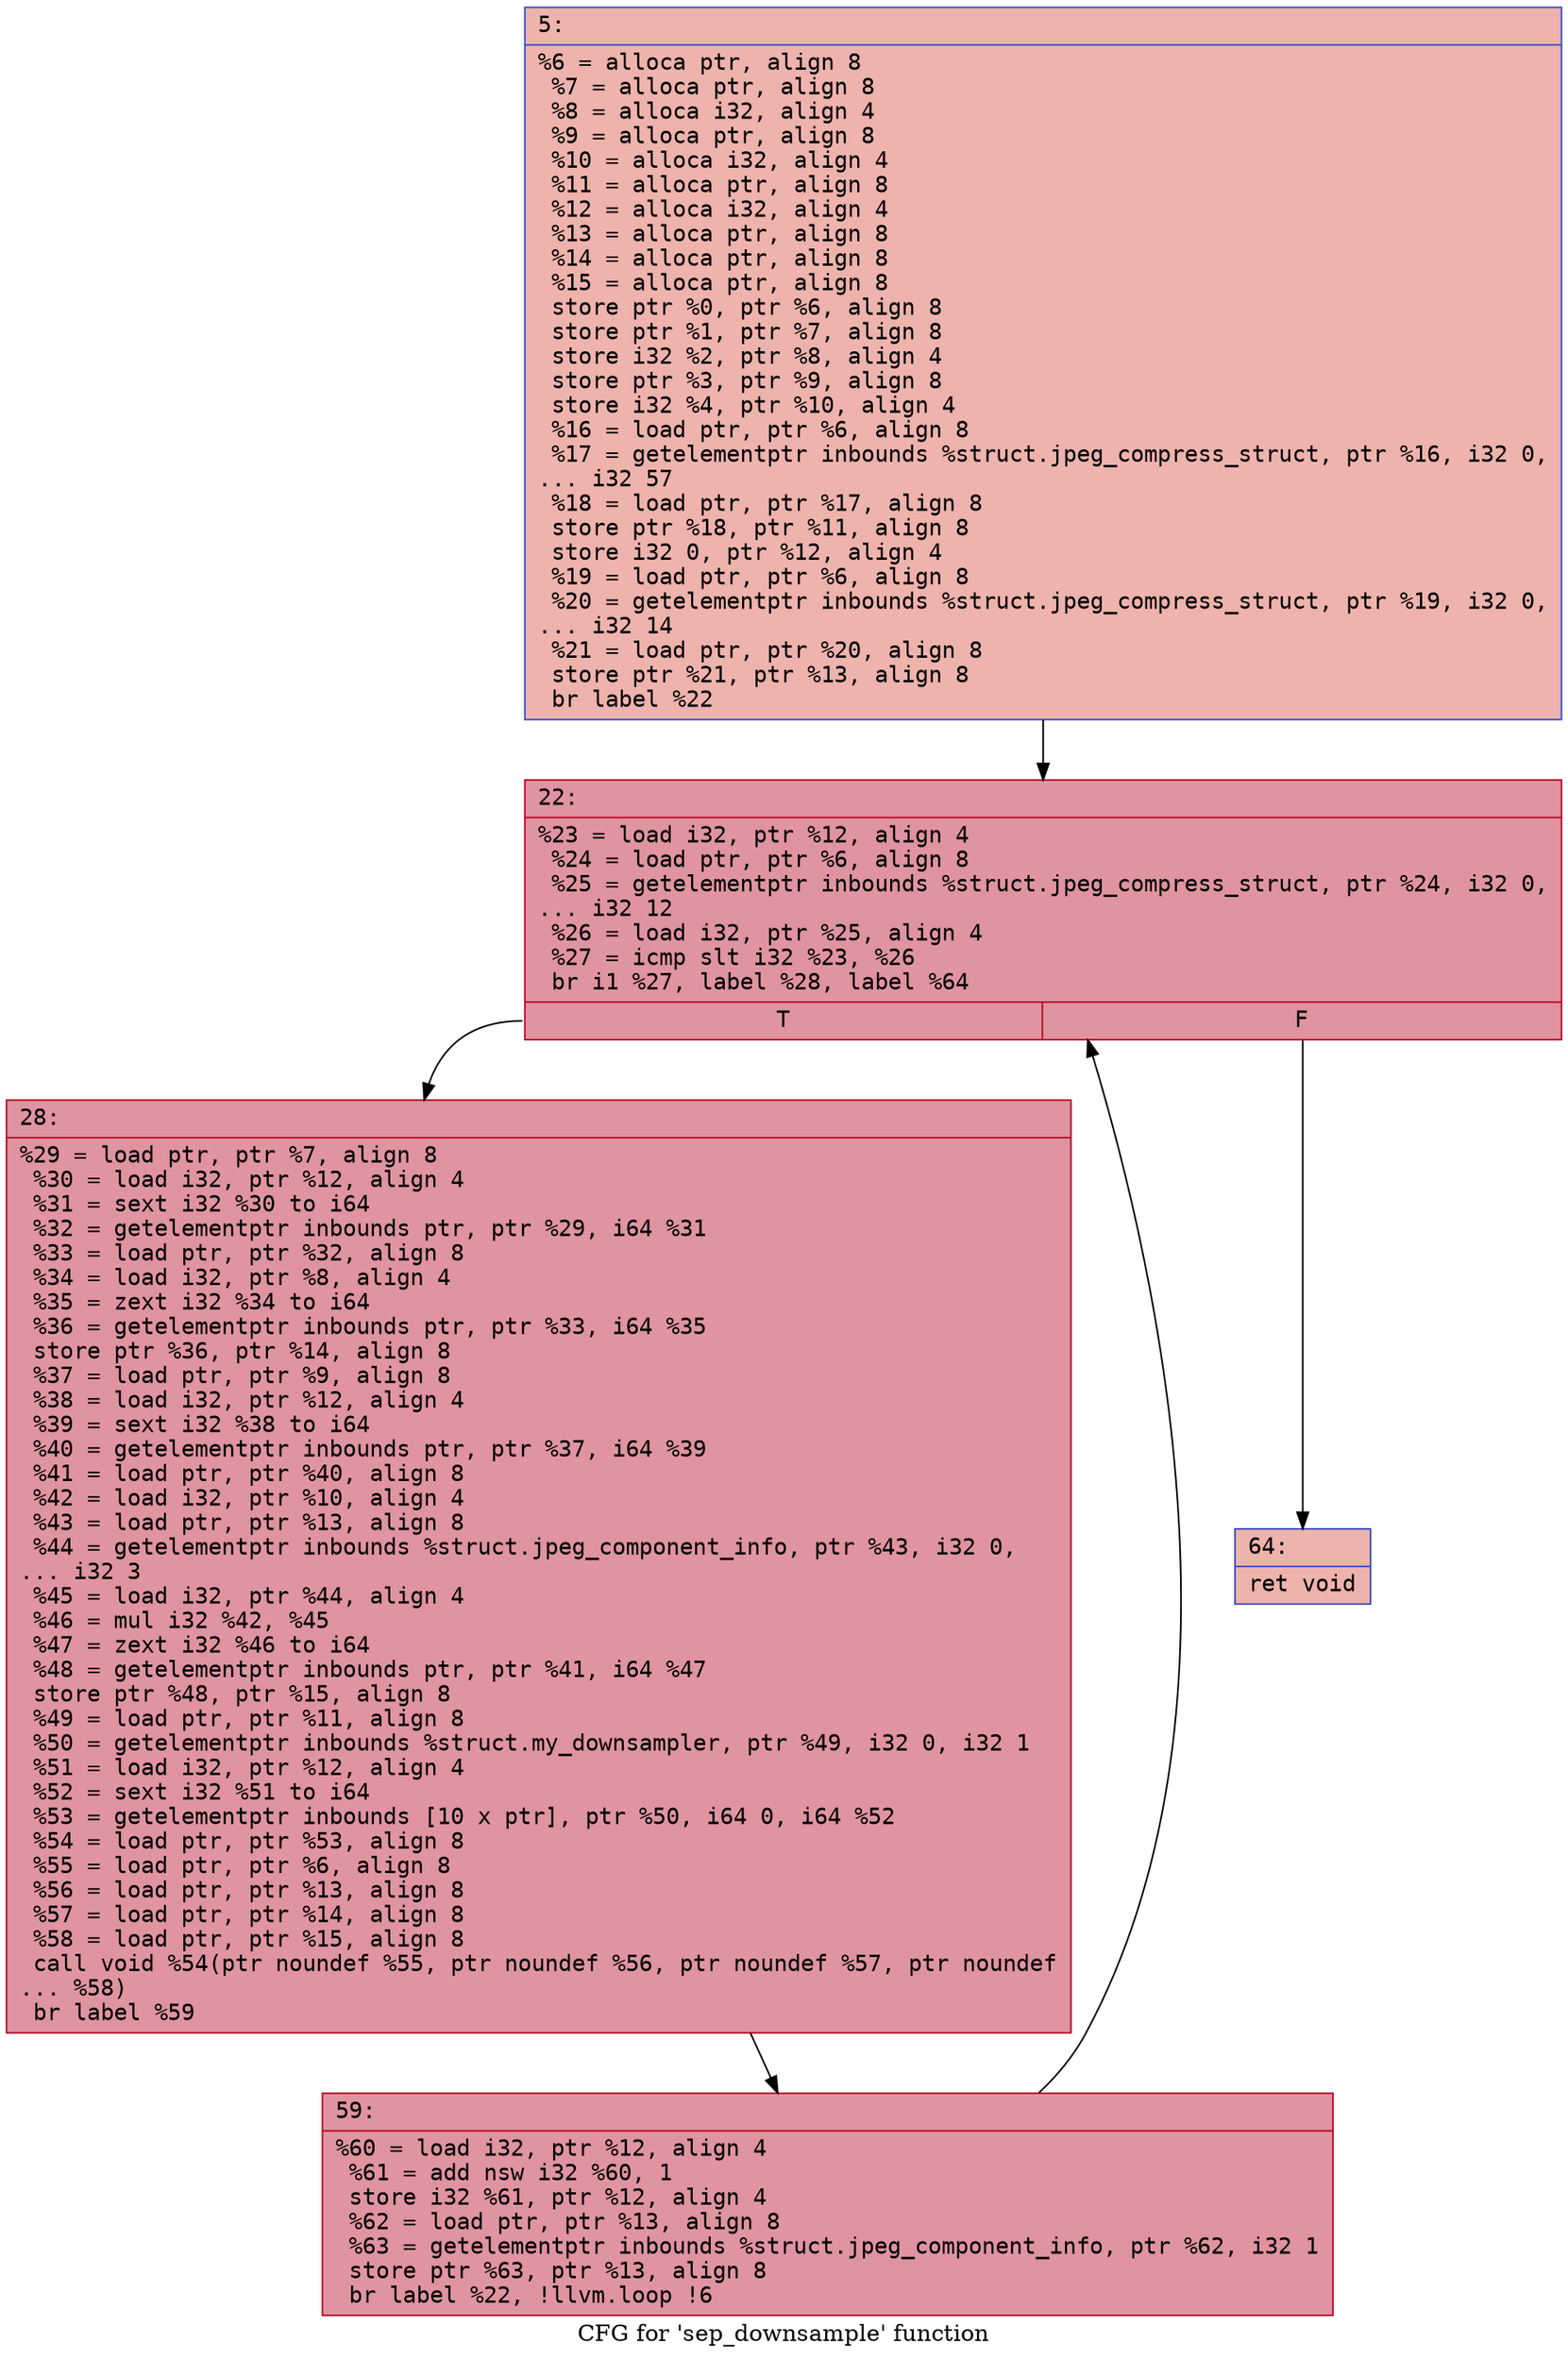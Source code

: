 digraph "CFG for 'sep_downsample' function" {
	label="CFG for 'sep_downsample' function";

	Node0x600003966990 [shape=record,color="#3d50c3ff", style=filled, fillcolor="#d6524470" fontname="Courier",label="{5:\l|  %6 = alloca ptr, align 8\l  %7 = alloca ptr, align 8\l  %8 = alloca i32, align 4\l  %9 = alloca ptr, align 8\l  %10 = alloca i32, align 4\l  %11 = alloca ptr, align 8\l  %12 = alloca i32, align 4\l  %13 = alloca ptr, align 8\l  %14 = alloca ptr, align 8\l  %15 = alloca ptr, align 8\l  store ptr %0, ptr %6, align 8\l  store ptr %1, ptr %7, align 8\l  store i32 %2, ptr %8, align 4\l  store ptr %3, ptr %9, align 8\l  store i32 %4, ptr %10, align 4\l  %16 = load ptr, ptr %6, align 8\l  %17 = getelementptr inbounds %struct.jpeg_compress_struct, ptr %16, i32 0,\l... i32 57\l  %18 = load ptr, ptr %17, align 8\l  store ptr %18, ptr %11, align 8\l  store i32 0, ptr %12, align 4\l  %19 = load ptr, ptr %6, align 8\l  %20 = getelementptr inbounds %struct.jpeg_compress_struct, ptr %19, i32 0,\l... i32 14\l  %21 = load ptr, ptr %20, align 8\l  store ptr %21, ptr %13, align 8\l  br label %22\l}"];
	Node0x600003966990 -> Node0x6000039669e0[tooltip="5 -> 22\nProbability 100.00%" ];
	Node0x6000039669e0 [shape=record,color="#b70d28ff", style=filled, fillcolor="#b70d2870" fontname="Courier",label="{22:\l|  %23 = load i32, ptr %12, align 4\l  %24 = load ptr, ptr %6, align 8\l  %25 = getelementptr inbounds %struct.jpeg_compress_struct, ptr %24, i32 0,\l... i32 12\l  %26 = load i32, ptr %25, align 4\l  %27 = icmp slt i32 %23, %26\l  br i1 %27, label %28, label %64\l|{<s0>T|<s1>F}}"];
	Node0x6000039669e0:s0 -> Node0x600003966a30[tooltip="22 -> 28\nProbability 96.88%" ];
	Node0x6000039669e0:s1 -> Node0x600003966ad0[tooltip="22 -> 64\nProbability 3.12%" ];
	Node0x600003966a30 [shape=record,color="#b70d28ff", style=filled, fillcolor="#b70d2870" fontname="Courier",label="{28:\l|  %29 = load ptr, ptr %7, align 8\l  %30 = load i32, ptr %12, align 4\l  %31 = sext i32 %30 to i64\l  %32 = getelementptr inbounds ptr, ptr %29, i64 %31\l  %33 = load ptr, ptr %32, align 8\l  %34 = load i32, ptr %8, align 4\l  %35 = zext i32 %34 to i64\l  %36 = getelementptr inbounds ptr, ptr %33, i64 %35\l  store ptr %36, ptr %14, align 8\l  %37 = load ptr, ptr %9, align 8\l  %38 = load i32, ptr %12, align 4\l  %39 = sext i32 %38 to i64\l  %40 = getelementptr inbounds ptr, ptr %37, i64 %39\l  %41 = load ptr, ptr %40, align 8\l  %42 = load i32, ptr %10, align 4\l  %43 = load ptr, ptr %13, align 8\l  %44 = getelementptr inbounds %struct.jpeg_component_info, ptr %43, i32 0,\l... i32 3\l  %45 = load i32, ptr %44, align 4\l  %46 = mul i32 %42, %45\l  %47 = zext i32 %46 to i64\l  %48 = getelementptr inbounds ptr, ptr %41, i64 %47\l  store ptr %48, ptr %15, align 8\l  %49 = load ptr, ptr %11, align 8\l  %50 = getelementptr inbounds %struct.my_downsampler, ptr %49, i32 0, i32 1\l  %51 = load i32, ptr %12, align 4\l  %52 = sext i32 %51 to i64\l  %53 = getelementptr inbounds [10 x ptr], ptr %50, i64 0, i64 %52\l  %54 = load ptr, ptr %53, align 8\l  %55 = load ptr, ptr %6, align 8\l  %56 = load ptr, ptr %13, align 8\l  %57 = load ptr, ptr %14, align 8\l  %58 = load ptr, ptr %15, align 8\l  call void %54(ptr noundef %55, ptr noundef %56, ptr noundef %57, ptr noundef\l... %58)\l  br label %59\l}"];
	Node0x600003966a30 -> Node0x600003966a80[tooltip="28 -> 59\nProbability 100.00%" ];
	Node0x600003966a80 [shape=record,color="#b70d28ff", style=filled, fillcolor="#b70d2870" fontname="Courier",label="{59:\l|  %60 = load i32, ptr %12, align 4\l  %61 = add nsw i32 %60, 1\l  store i32 %61, ptr %12, align 4\l  %62 = load ptr, ptr %13, align 8\l  %63 = getelementptr inbounds %struct.jpeg_component_info, ptr %62, i32 1\l  store ptr %63, ptr %13, align 8\l  br label %22, !llvm.loop !6\l}"];
	Node0x600003966a80 -> Node0x6000039669e0[tooltip="59 -> 22\nProbability 100.00%" ];
	Node0x600003966ad0 [shape=record,color="#3d50c3ff", style=filled, fillcolor="#d6524470" fontname="Courier",label="{64:\l|  ret void\l}"];
}
